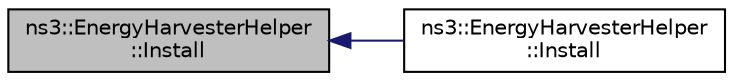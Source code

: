 digraph "ns3::EnergyHarvesterHelper::Install"
{
  edge [fontname="Helvetica",fontsize="10",labelfontname="Helvetica",labelfontsize="10"];
  node [fontname="Helvetica",fontsize="10",shape=record];
  rankdir="LR";
  Node1 [label="ns3::EnergyHarvesterHelper\l::Install",height=0.2,width=0.4,color="black", fillcolor="grey75", style="filled", fontcolor="black"];
  Node1 -> Node2 [dir="back",color="midnightblue",fontsize="10",style="solid"];
  Node2 [label="ns3::EnergyHarvesterHelper\l::Install",height=0.2,width=0.4,color="black", fillcolor="white", style="filled",URL="$d5/dbd/classns3_1_1EnergyHarvesterHelper.html#ad5bf73780e413e76bf42a09996745e5a"];
}
